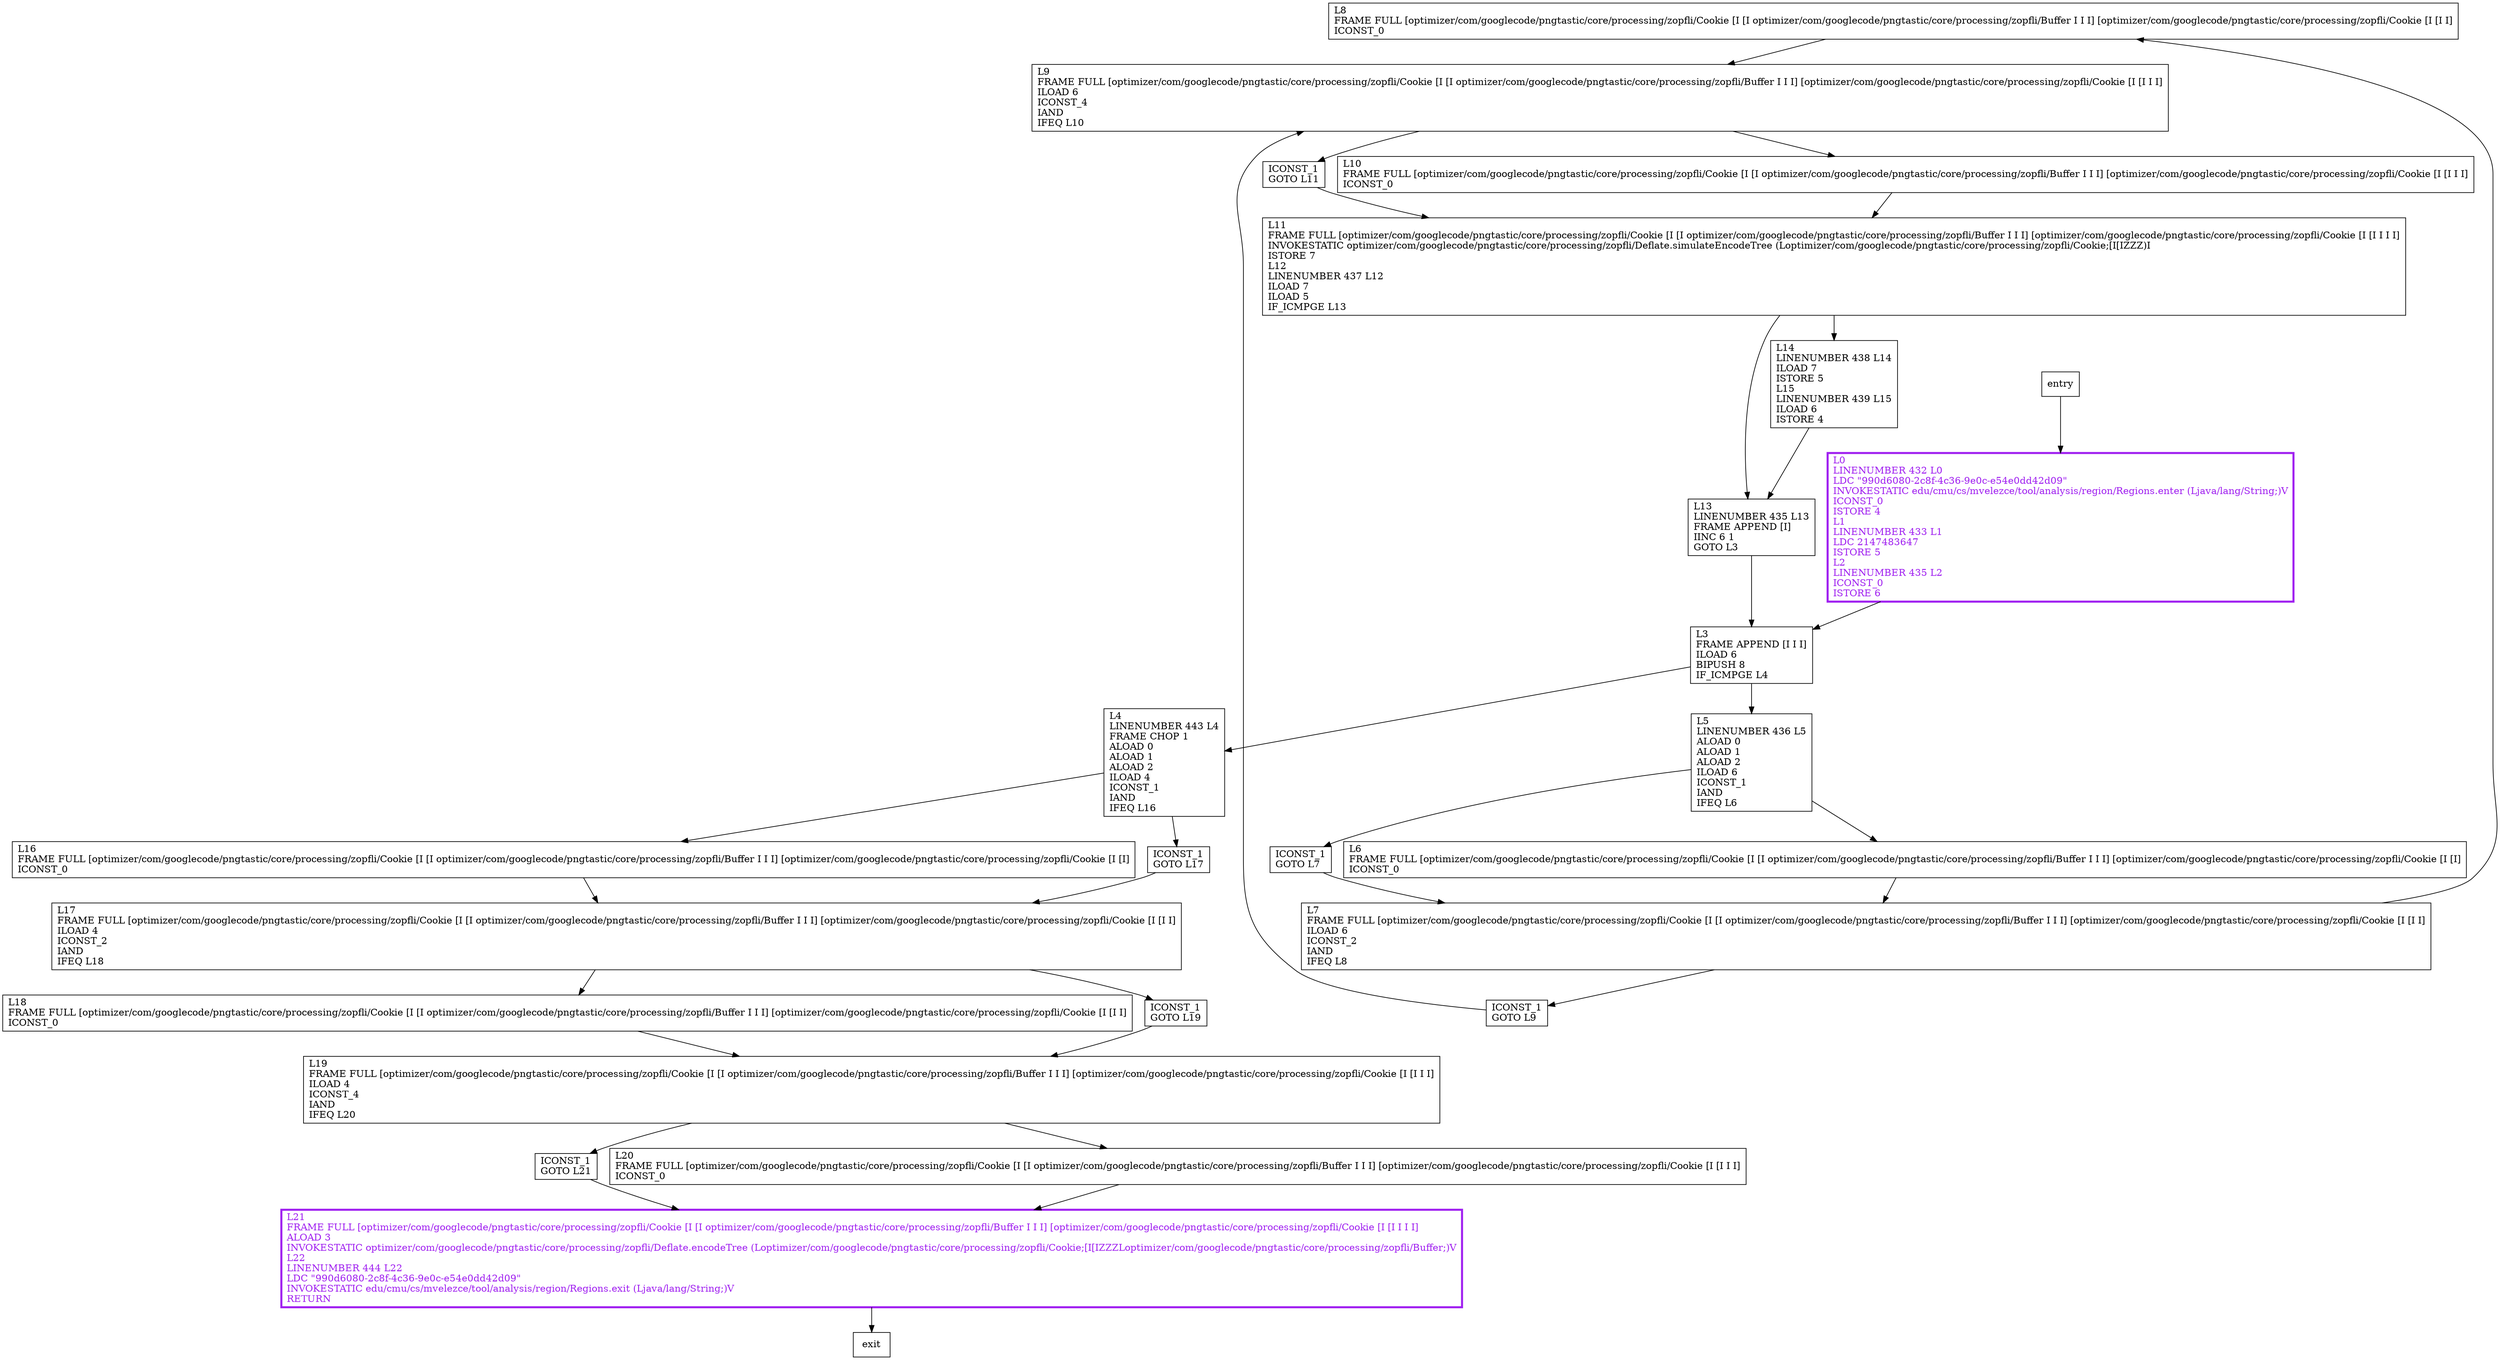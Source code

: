 digraph addDynamicTree {
node [shape=record];
176851829 [label="L8\lFRAME FULL [optimizer/com/googlecode/pngtastic/core/processing/zopfli/Cookie [I [I optimizer/com/googlecode/pngtastic/core/processing/zopfli/Buffer I I I] [optimizer/com/googlecode/pngtastic/core/processing/zopfli/Cookie [I [I I]\lICONST_0\l"];
1232433403 [label="L4\lLINENUMBER 443 L4\lFRAME CHOP 1\lALOAD 0\lALOAD 1\lALOAD 2\lILOAD 4\lICONST_1\lIAND\lIFEQ L16\l"];
1940912369 [label="L17\lFRAME FULL [optimizer/com/googlecode/pngtastic/core/processing/zopfli/Cookie [I [I optimizer/com/googlecode/pngtastic/core/processing/zopfli/Buffer I I I] [optimizer/com/googlecode/pngtastic/core/processing/zopfli/Cookie [I [I I]\lILOAD 4\lICONST_2\lIAND\lIFEQ L18\l"];
1306085976 [label="ICONST_1\lGOTO L7\l"];
233519968 [label="L3\lFRAME APPEND [I I I]\lILOAD 6\lBIPUSH 8\lIF_ICMPGE L4\l"];
793319856 [label="L7\lFRAME FULL [optimizer/com/googlecode/pngtastic/core/processing/zopfli/Cookie [I [I optimizer/com/googlecode/pngtastic/core/processing/zopfli/Buffer I I I] [optimizer/com/googlecode/pngtastic/core/processing/zopfli/Cookie [I [I I]\lILOAD 6\lICONST_2\lIAND\lIFEQ L8\l"];
1093441885 [label="L5\lLINENUMBER 436 L5\lALOAD 0\lALOAD 1\lALOAD 2\lILOAD 6\lICONST_1\lIAND\lIFEQ L6\l"];
7346738 [label="L16\lFRAME FULL [optimizer/com/googlecode/pngtastic/core/processing/zopfli/Cookie [I [I optimizer/com/googlecode/pngtastic/core/processing/zopfli/Buffer I I I] [optimizer/com/googlecode/pngtastic/core/processing/zopfli/Cookie [I [I]\lICONST_0\l"];
358420513 [label="L10\lFRAME FULL [optimizer/com/googlecode/pngtastic/core/processing/zopfli/Cookie [I [I optimizer/com/googlecode/pngtastic/core/processing/zopfli/Buffer I I I] [optimizer/com/googlecode/pngtastic/core/processing/zopfli/Cookie [I [I I I]\lICONST_0\l"];
667680223 [label="L18\lFRAME FULL [optimizer/com/googlecode/pngtastic/core/processing/zopfli/Cookie [I [I optimizer/com/googlecode/pngtastic/core/processing/zopfli/Buffer I I I] [optimizer/com/googlecode/pngtastic/core/processing/zopfli/Cookie [I [I I]\lICONST_0\l"];
1275464847 [label="L19\lFRAME FULL [optimizer/com/googlecode/pngtastic/core/processing/zopfli/Cookie [I [I optimizer/com/googlecode/pngtastic/core/processing/zopfli/Buffer I I I] [optimizer/com/googlecode/pngtastic/core/processing/zopfli/Cookie [I [I I I]\lILOAD 4\lICONST_4\lIAND\lIFEQ L20\l"];
1925059423 [label="L9\lFRAME FULL [optimizer/com/googlecode/pngtastic/core/processing/zopfli/Cookie [I [I optimizer/com/googlecode/pngtastic/core/processing/zopfli/Buffer I I I] [optimizer/com/googlecode/pngtastic/core/processing/zopfli/Cookie [I [I I I]\lILOAD 6\lICONST_4\lIAND\lIFEQ L10\l"];
778337881 [label="L11\lFRAME FULL [optimizer/com/googlecode/pngtastic/core/processing/zopfli/Cookie [I [I optimizer/com/googlecode/pngtastic/core/processing/zopfli/Buffer I I I] [optimizer/com/googlecode/pngtastic/core/processing/zopfli/Cookie [I [I I I I]\lINVOKESTATIC optimizer/com/googlecode/pngtastic/core/processing/zopfli/Deflate.simulateEncodeTree (Loptimizer/com/googlecode/pngtastic/core/processing/zopfli/Cookie;[I[IZZZ)I\lISTORE 7\lL12\lLINENUMBER 437 L12\lILOAD 7\lILOAD 5\lIF_ICMPGE L13\l"];
1272115420 [label="ICONST_1\lGOTO L11\l"];
1373861264 [label="L14\lLINENUMBER 438 L14\lILOAD 7\lISTORE 5\lL15\lLINENUMBER 439 L15\lILOAD 6\lISTORE 4\l"];
843686350 [label="L6\lFRAME FULL [optimizer/com/googlecode/pngtastic/core/processing/zopfli/Cookie [I [I optimizer/com/googlecode/pngtastic/core/processing/zopfli/Buffer I I I] [optimizer/com/googlecode/pngtastic/core/processing/zopfli/Cookie [I [I]\lICONST_0\l"];
817490653 [label="L0\lLINENUMBER 432 L0\lLDC \"990d6080-2c8f-4c36-9e0c-e54e0dd42d09\"\lINVOKESTATIC edu/cmu/cs/mvelezce/tool/analysis/region/Regions.enter (Ljava/lang/String;)V\lICONST_0\lISTORE 4\lL1\lLINENUMBER 433 L1\lLDC 2147483647\lISTORE 5\lL2\lLINENUMBER 435 L2\lICONST_0\lISTORE 6\l"];
1974606907 [label="ICONST_1\lGOTO L9\l"];
943666520 [label="ICONST_1\lGOTO L21\l"];
742568993 [label="L13\lLINENUMBER 435 L13\lFRAME APPEND [I]\lIINC 6 1\lGOTO L3\l"];
1080167822 [label="L20\lFRAME FULL [optimizer/com/googlecode/pngtastic/core/processing/zopfli/Cookie [I [I optimizer/com/googlecode/pngtastic/core/processing/zopfli/Buffer I I I] [optimizer/com/googlecode/pngtastic/core/processing/zopfli/Cookie [I [I I I]\lICONST_0\l"];
967460257 [label="ICONST_1\lGOTO L17\l"];
669700766 [label="ICONST_1\lGOTO L19\l"];
1236303587 [label="L21\lFRAME FULL [optimizer/com/googlecode/pngtastic/core/processing/zopfli/Cookie [I [I optimizer/com/googlecode/pngtastic/core/processing/zopfli/Buffer I I I] [optimizer/com/googlecode/pngtastic/core/processing/zopfli/Cookie [I [I I I I]\lALOAD 3\lINVOKESTATIC optimizer/com/googlecode/pngtastic/core/processing/zopfli/Deflate.encodeTree (Loptimizer/com/googlecode/pngtastic/core/processing/zopfli/Cookie;[I[IZZZLoptimizer/com/googlecode/pngtastic/core/processing/zopfli/Buffer;)V\lL22\lLINENUMBER 444 L22\lLDC \"990d6080-2c8f-4c36-9e0c-e54e0dd42d09\"\lINVOKESTATIC edu/cmu/cs/mvelezce/tool/analysis/region/Regions.exit (Ljava/lang/String;)V\lRETURN\l"];
entry;
exit;
1232433403 -> 7346738;
1232433403 -> 967460257;
1940912369 -> 667680223;
1940912369 -> 669700766;
233519968 -> 1232433403;
233519968 -> 1093441885;
1093441885 -> 1306085976;
1093441885 -> 843686350;
7346738 -> 1940912369;
358420513 -> 778337881;
667680223 -> 1275464847;
1275464847 -> 943666520;
1275464847 -> 1080167822;
1925059423 -> 1272115420;
1925059423 -> 358420513;
1272115420 -> 778337881;
1373861264 -> 742568993;
1974606907 -> 1925059423;
742568993 -> 233519968;
1080167822 -> 1236303587;
967460257 -> 1940912369;
669700766 -> 1275464847;
1236303587 -> exit;
176851829 -> 1925059423;
1306085976 -> 793319856;
793319856 -> 176851829;
793319856 -> 1974606907;
entry -> 817490653;
778337881 -> 1373861264;
778337881 -> 742568993;
843686350 -> 793319856;
817490653 -> 233519968;
943666520 -> 1236303587;
817490653[fontcolor="purple", penwidth=3, color="purple"];
1236303587[fontcolor="purple", penwidth=3, color="purple"];
}
